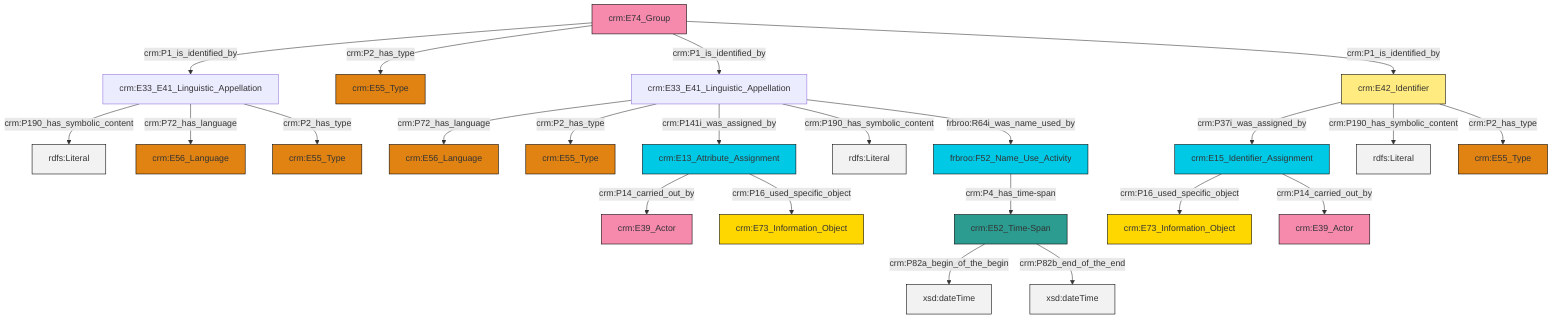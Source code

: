 graph TD
classDef Literal fill:#f2f2f2,stroke:#000000;
classDef CRM_Entity fill:#FFFFFF,stroke:#000000;
classDef Temporal_Entity fill:#00C9E6, stroke:#000000;
classDef Type fill:#E18312, stroke:#000000;
classDef Time-Span fill:#2C9C91, stroke:#000000;
classDef Appellation fill:#FFEB7F, stroke:#000000;
classDef Place fill:#008836, stroke:#000000;
classDef Persistent_Item fill:#B266B2, stroke:#000000;
classDef Conceptual_Object fill:#FFD700, stroke:#000000;
classDef Physical_Thing fill:#D2B48C, stroke:#000000;
classDef Actor fill:#f58aad, stroke:#000000;
classDef PC_Classes fill:#4ce600, stroke:#000000;
classDef Multi fill:#cccccc,stroke:#000000;

2["crm:E74_Group"]:::Actor -->|crm:P1_is_identified_by| 3["crm:E33_E41_Linguistic_Appellation"]:::Default
6["crm:E33_E41_Linguistic_Appellation"]:::Default -->|crm:P72_has_language| 8["crm:E56_Language"]:::Type
16["crm:E13_Attribute_Assignment"]:::Temporal_Entity -->|crm:P14_carried_out_by| 17["crm:E39_Actor"]:::Actor
16["crm:E13_Attribute_Assignment"]:::Temporal_Entity -->|crm:P16_used_specific_object| 20["crm:E73_Information_Object"]:::Conceptual_Object
6["crm:E33_E41_Linguistic_Appellation"]:::Default -->|crm:P2_has_type| 12["crm:E55_Type"]:::Type
0["crm:E42_Identifier"]:::Appellation -->|crm:P37i_was_assigned_by| 18["crm:E15_Identifier_Assignment"]:::Temporal_Entity
3["crm:E33_E41_Linguistic_Appellation"]:::Default -->|crm:P190_has_symbolic_content| 21[rdfs:Literal]:::Literal
2["crm:E74_Group"]:::Actor -->|crm:P2_has_type| 22["crm:E55_Type"]:::Type
24["frbroo:F52_Name_Use_Activity"]:::Temporal_Entity -->|crm:P4_has_time-span| 25["crm:E52_Time-Span"]:::Time-Span
0["crm:E42_Identifier"]:::Appellation -->|crm:P190_has_symbolic_content| 26[rdfs:Literal]:::Literal
0["crm:E42_Identifier"]:::Appellation -->|crm:P2_has_type| 14["crm:E55_Type"]:::Type
3["crm:E33_E41_Linguistic_Appellation"]:::Default -->|crm:P72_has_language| 27["crm:E56_Language"]:::Type
18["crm:E15_Identifier_Assignment"]:::Temporal_Entity -->|crm:P16_used_specific_object| 4["crm:E73_Information_Object"]:::Conceptual_Object
6["crm:E33_E41_Linguistic_Appellation"]:::Default -->|crm:P141i_was_assigned_by| 16["crm:E13_Attribute_Assignment"]:::Temporal_Entity
6["crm:E33_E41_Linguistic_Appellation"]:::Default -->|crm:P190_has_symbolic_content| 29[rdfs:Literal]:::Literal
2["crm:E74_Group"]:::Actor -->|crm:P1_is_identified_by| 6["crm:E33_E41_Linguistic_Appellation"]:::Default
6["crm:E33_E41_Linguistic_Appellation"]:::Default -->|frbroo:R64i_was_name_used_by| 24["frbroo:F52_Name_Use_Activity"]:::Temporal_Entity
25["crm:E52_Time-Span"]:::Time-Span -->|crm:P82a_begin_of_the_begin| 34[xsd:dateTime]:::Literal
25["crm:E52_Time-Span"]:::Time-Span -->|crm:P82b_end_of_the_end| 35[xsd:dateTime]:::Literal
2["crm:E74_Group"]:::Actor -->|crm:P1_is_identified_by| 0["crm:E42_Identifier"]:::Appellation
3["crm:E33_E41_Linguistic_Appellation"]:::Default -->|crm:P2_has_type| 30["crm:E55_Type"]:::Type
18["crm:E15_Identifier_Assignment"]:::Temporal_Entity -->|crm:P14_carried_out_by| 10["crm:E39_Actor"]:::Actor